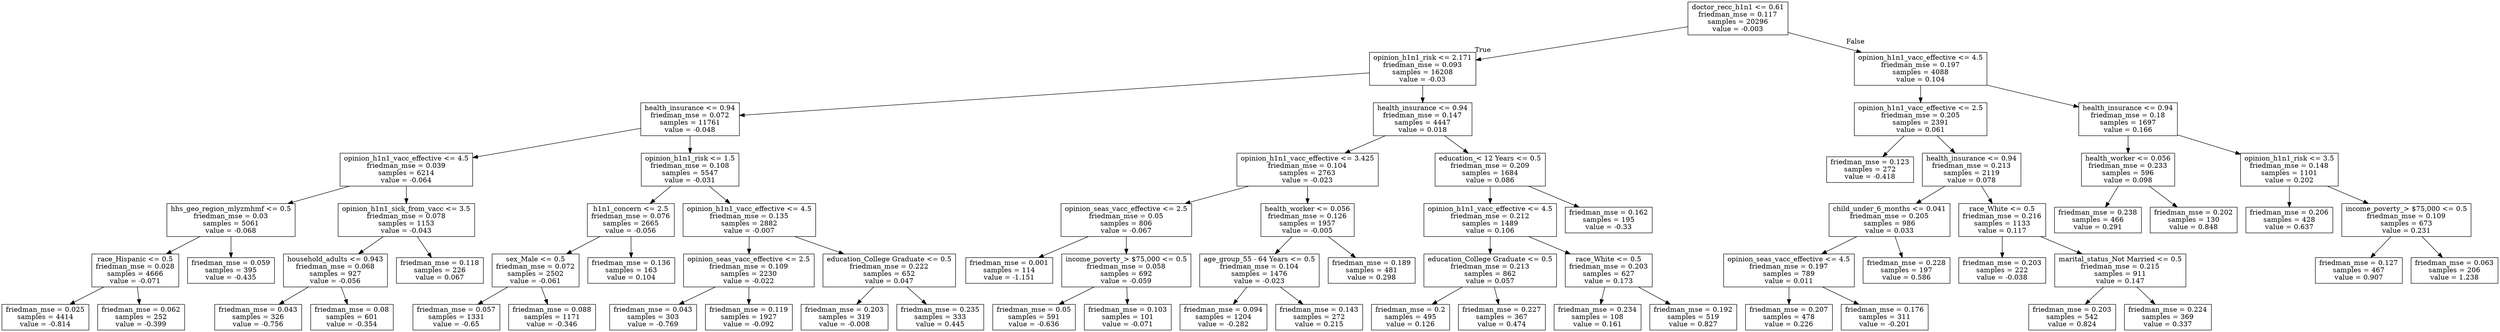 digraph Tree {
node [shape=box] ;
0 [label="doctor_recc_h1n1 <= 0.61\nfriedman_mse = 0.117\nsamples = 20296\nvalue = -0.003"] ;
1 [label="opinion_h1n1_risk <= 2.171\nfriedman_mse = 0.093\nsamples = 16208\nvalue = -0.03"] ;
0 -> 1 [labeldistance=2.5, labelangle=45, headlabel="True"] ;
3 [label="health_insurance <= 0.94\nfriedman_mse = 0.072\nsamples = 11761\nvalue = -0.048"] ;
1 -> 3 ;
21 [label="opinion_h1n1_vacc_effective <= 4.5\nfriedman_mse = 0.039\nsamples = 6214\nvalue = -0.064"] ;
3 -> 21 ;
57 [label="hhs_geo_region_mlyzmhmf <= 0.5\nfriedman_mse = 0.03\nsamples = 5061\nvalue = -0.068"] ;
21 -> 57 ;
65 [label="race_Hispanic <= 0.5\nfriedman_mse = 0.028\nsamples = 4666\nvalue = -0.071"] ;
57 -> 65 ;
69 [label="friedman_mse = 0.025\nsamples = 4414\nvalue = -0.814"] ;
65 -> 69 ;
70 [label="friedman_mse = 0.062\nsamples = 252\nvalue = -0.399"] ;
65 -> 70 ;
66 [label="friedman_mse = 0.059\nsamples = 395\nvalue = -0.435"] ;
57 -> 66 ;
58 [label="opinion_h1n1_sick_from_vacc <= 3.5\nfriedman_mse = 0.078\nsamples = 1153\nvalue = -0.043"] ;
21 -> 58 ;
59 [label="household_adults <= 0.943\nfriedman_mse = 0.068\nsamples = 927\nvalue = -0.056"] ;
58 -> 59 ;
61 [label="friedman_mse = 0.043\nsamples = 326\nvalue = -0.756"] ;
59 -> 61 ;
62 [label="friedman_mse = 0.08\nsamples = 601\nvalue = -0.354"] ;
59 -> 62 ;
60 [label="friedman_mse = 0.118\nsamples = 226\nvalue = 0.067"] ;
58 -> 60 ;
22 [label="opinion_h1n1_risk <= 1.5\nfriedman_mse = 0.108\nsamples = 5547\nvalue = -0.031"] ;
3 -> 22 ;
23 [label="h1n1_concern <= 2.5\nfriedman_mse = 0.076\nsamples = 2665\nvalue = -0.056"] ;
22 -> 23 ;
51 [label="sex_Male <= 0.5\nfriedman_mse = 0.072\nsamples = 2502\nvalue = -0.061"] ;
23 -> 51 ;
53 [label="friedman_mse = 0.057\nsamples = 1331\nvalue = -0.65"] ;
51 -> 53 ;
54 [label="friedman_mse = 0.088\nsamples = 1171\nvalue = -0.346"] ;
51 -> 54 ;
52 [label="friedman_mse = 0.136\nsamples = 163\nvalue = 0.104"] ;
23 -> 52 ;
24 [label="opinion_h1n1_vacc_effective <= 4.5\nfriedman_mse = 0.135\nsamples = 2882\nvalue = -0.007"] ;
22 -> 24 ;
27 [label="opinion_seas_vacc_effective <= 2.5\nfriedman_mse = 0.109\nsamples = 2230\nvalue = -0.022"] ;
24 -> 27 ;
39 [label="friedman_mse = 0.043\nsamples = 303\nvalue = -0.769"] ;
27 -> 39 ;
40 [label="friedman_mse = 0.119\nsamples = 1927\nvalue = -0.092"] ;
27 -> 40 ;
28 [label="education_College Graduate <= 0.5\nfriedman_mse = 0.222\nsamples = 652\nvalue = 0.047"] ;
24 -> 28 ;
41 [label="friedman_mse = 0.203\nsamples = 319\nvalue = -0.008"] ;
28 -> 41 ;
42 [label="friedman_mse = 0.235\nsamples = 333\nvalue = 0.445"] ;
28 -> 42 ;
4 [label="health_insurance <= 0.94\nfriedman_mse = 0.147\nsamples = 4447\nvalue = 0.018"] ;
1 -> 4 ;
5 [label="opinion_h1n1_vacc_effective <= 3.425\nfriedman_mse = 0.104\nsamples = 2763\nvalue = -0.023"] ;
4 -> 5 ;
31 [label="opinion_seas_vacc_effective <= 2.5\nfriedman_mse = 0.05\nsamples = 806\nvalue = -0.067"] ;
5 -> 31 ;
63 [label="friedman_mse = 0.001\nsamples = 114\nvalue = -1.151"] ;
31 -> 63 ;
64 [label="income_poverty_> $75,000 <= 0.5\nfriedman_mse = 0.058\nsamples = 692\nvalue = -0.059"] ;
31 -> 64 ;
67 [label="friedman_mse = 0.05\nsamples = 591\nvalue = -0.636"] ;
64 -> 67 ;
68 [label="friedman_mse = 0.103\nsamples = 101\nvalue = -0.071"] ;
64 -> 68 ;
32 [label="health_worker <= 0.056\nfriedman_mse = 0.126\nsamples = 1957\nvalue = -0.005"] ;
5 -> 32 ;
35 [label="age_group_55 - 64 Years <= 0.5\nfriedman_mse = 0.104\nsamples = 1476\nvalue = -0.023"] ;
32 -> 35 ;
49 [label="friedman_mse = 0.094\nsamples = 1204\nvalue = -0.282"] ;
35 -> 49 ;
50 [label="friedman_mse = 0.143\nsamples = 272\nvalue = 0.215"] ;
35 -> 50 ;
36 [label="friedman_mse = 0.189\nsamples = 481\nvalue = 0.298"] ;
32 -> 36 ;
6 [label="education_< 12 Years <= 0.5\nfriedman_mse = 0.209\nsamples = 1684\nvalue = 0.086"] ;
4 -> 6 ;
11 [label="opinion_h1n1_vacc_effective <= 4.5\nfriedman_mse = 0.212\nsamples = 1489\nvalue = 0.106"] ;
6 -> 11 ;
13 [label="education_College Graduate <= 0.5\nfriedman_mse = 0.213\nsamples = 862\nvalue = 0.057"] ;
11 -> 13 ;
47 [label="friedman_mse = 0.2\nsamples = 495\nvalue = 0.126"] ;
13 -> 47 ;
48 [label="friedman_mse = 0.227\nsamples = 367\nvalue = 0.474"] ;
13 -> 48 ;
14 [label="race_White <= 0.5\nfriedman_mse = 0.203\nsamples = 627\nvalue = 0.173"] ;
11 -> 14 ;
29 [label="friedman_mse = 0.234\nsamples = 108\nvalue = 0.161"] ;
14 -> 29 ;
30 [label="friedman_mse = 0.192\nsamples = 519\nvalue = 0.827"] ;
14 -> 30 ;
12 [label="friedman_mse = 0.162\nsamples = 195\nvalue = -0.33"] ;
6 -> 12 ;
2 [label="opinion_h1n1_vacc_effective <= 4.5\nfriedman_mse = 0.197\nsamples = 4088\nvalue = 0.104"] ;
0 -> 2 [labeldistance=2.5, labelangle=-45, headlabel="False"] ;
7 [label="opinion_h1n1_vacc_effective <= 2.5\nfriedman_mse = 0.205\nsamples = 2391\nvalue = 0.061"] ;
2 -> 7 ;
9 [label="friedman_mse = 0.123\nsamples = 272\nvalue = -0.418"] ;
7 -> 9 ;
10 [label="health_insurance <= 0.94\nfriedman_mse = 0.213\nsamples = 2119\nvalue = 0.078"] ;
7 -> 10 ;
17 [label="child_under_6_months <= 0.041\nfriedman_mse = 0.205\nsamples = 986\nvalue = 0.033"] ;
10 -> 17 ;
37 [label="opinion_seas_vacc_effective <= 4.5\nfriedman_mse = 0.197\nsamples = 789\nvalue = 0.011"] ;
17 -> 37 ;
45 [label="friedman_mse = 0.207\nsamples = 478\nvalue = 0.226"] ;
37 -> 45 ;
46 [label="friedman_mse = 0.176\nsamples = 311\nvalue = -0.201"] ;
37 -> 46 ;
38 [label="friedman_mse = 0.228\nsamples = 197\nvalue = 0.586"] ;
17 -> 38 ;
18 [label="race_White <= 0.5\nfriedman_mse = 0.216\nsamples = 1133\nvalue = 0.117"] ;
10 -> 18 ;
19 [label="friedman_mse = 0.203\nsamples = 222\nvalue = -0.038"] ;
18 -> 19 ;
20 [label="marital_status_Not Married <= 0.5\nfriedman_mse = 0.215\nsamples = 911\nvalue = 0.147"] ;
18 -> 20 ;
25 [label="friedman_mse = 0.203\nsamples = 542\nvalue = 0.824"] ;
20 -> 25 ;
26 [label="friedman_mse = 0.224\nsamples = 369\nvalue = 0.337"] ;
20 -> 26 ;
8 [label="health_insurance <= 0.94\nfriedman_mse = 0.18\nsamples = 1697\nvalue = 0.166"] ;
2 -> 8 ;
15 [label="health_worker <= 0.056\nfriedman_mse = 0.233\nsamples = 596\nvalue = 0.098"] ;
8 -> 15 ;
33 [label="friedman_mse = 0.238\nsamples = 466\nvalue = 0.291"] ;
15 -> 33 ;
34 [label="friedman_mse = 0.202\nsamples = 130\nvalue = 0.848"] ;
15 -> 34 ;
16 [label="opinion_h1n1_risk <= 3.5\nfriedman_mse = 0.148\nsamples = 1101\nvalue = 0.202"] ;
8 -> 16 ;
43 [label="friedman_mse = 0.206\nsamples = 428\nvalue = 0.637"] ;
16 -> 43 ;
44 [label="income_poverty_> $75,000 <= 0.5\nfriedman_mse = 0.109\nsamples = 673\nvalue = 0.231"] ;
16 -> 44 ;
55 [label="friedman_mse = 0.127\nsamples = 467\nvalue = 0.907"] ;
44 -> 55 ;
56 [label="friedman_mse = 0.063\nsamples = 206\nvalue = 1.238"] ;
44 -> 56 ;
}